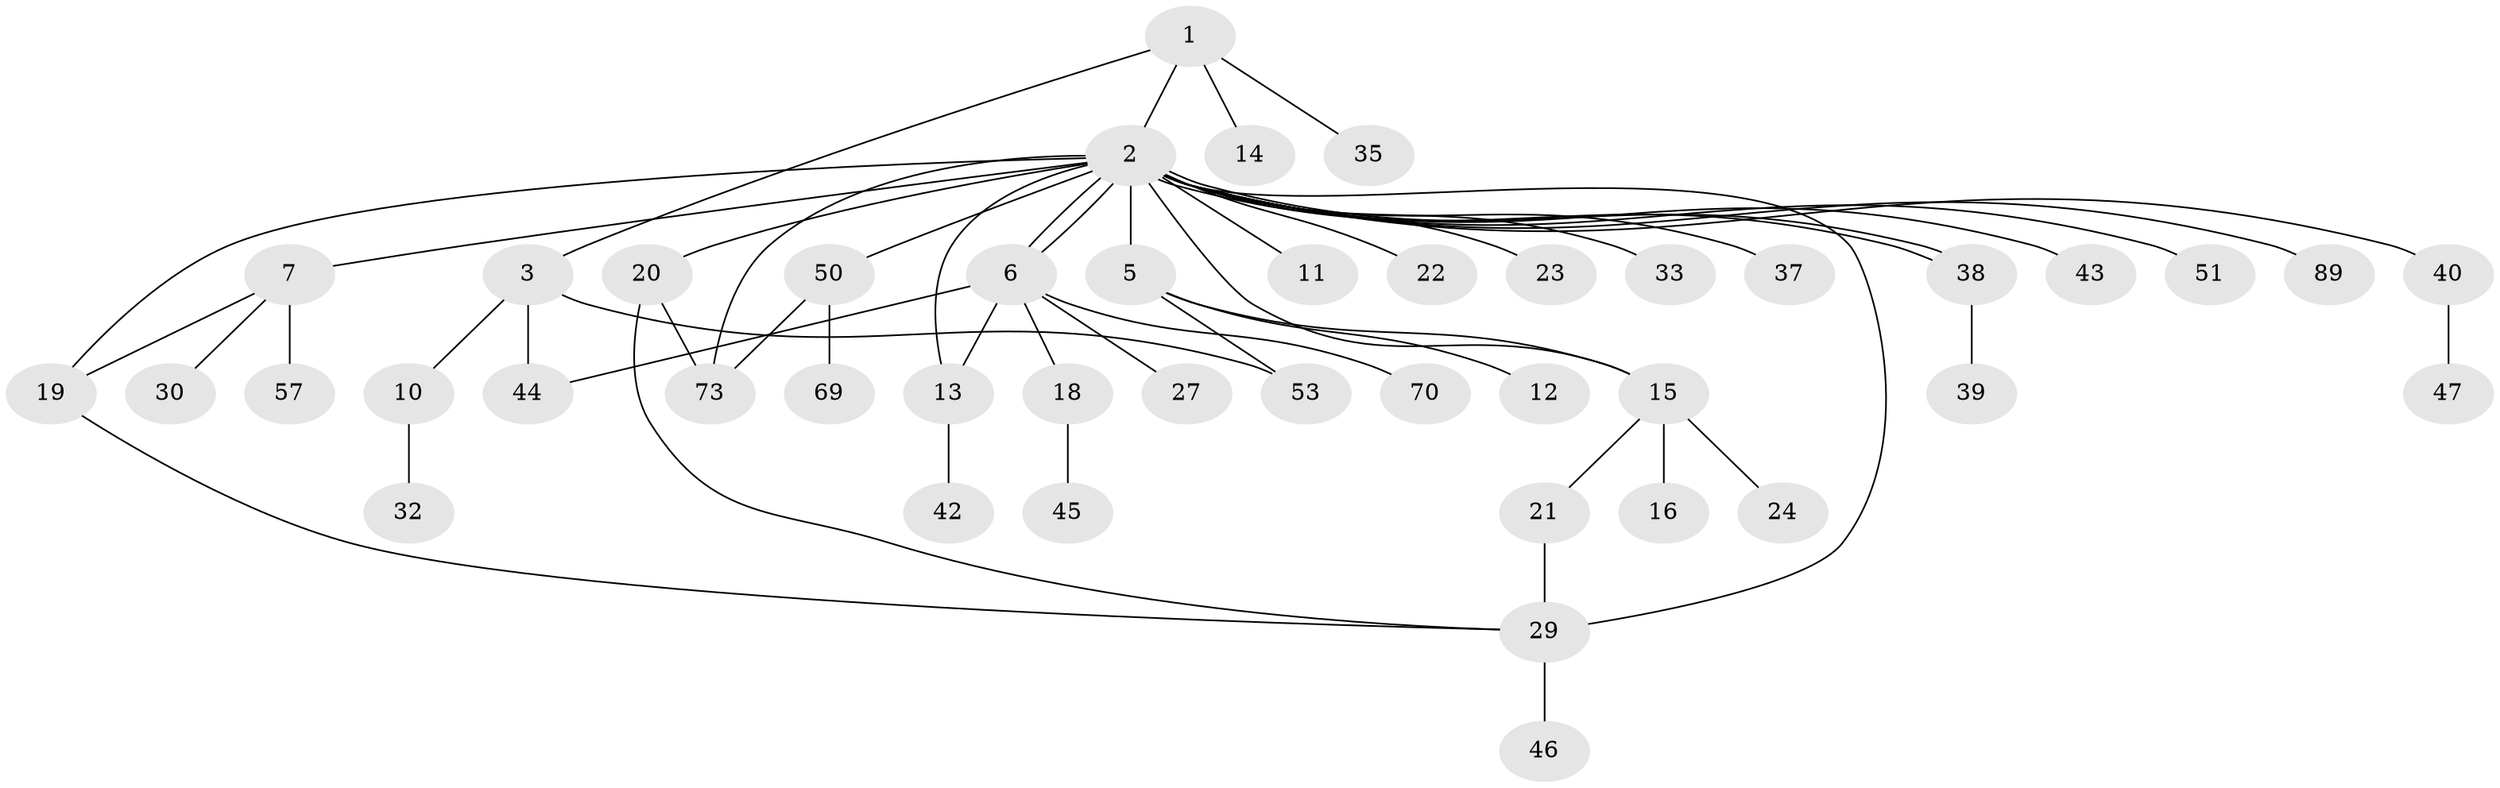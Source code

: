 // original degree distribution, {5: 0.07865168539325842, 32: 0.011235955056179775, 9: 0.011235955056179775, 3: 0.12359550561797752, 8: 0.011235955056179775, 2: 0.21348314606741572, 1: 0.48314606741573035, 6: 0.0449438202247191, 4: 0.02247191011235955}
// Generated by graph-tools (version 1.1) at 2025/18/03/04/25 18:18:19]
// undirected, 44 vertices, 55 edges
graph export_dot {
graph [start="1"]
  node [color=gray90,style=filled];
  1 [super="+82"];
  2 [super="+52+25+8+17+9+26+48+4+63+66+75"];
  3 [super="+49"];
  5;
  6;
  7;
  10;
  11;
  12;
  13 [super="+65"];
  14;
  15;
  16;
  18 [super="+86"];
  19 [super="+60+62"];
  20;
  21;
  22;
  23;
  24;
  27;
  29 [super="+78+31"];
  30 [super="+55"];
  32;
  33;
  35 [super="+71+61"];
  37;
  38;
  39 [super="+41"];
  40;
  42;
  43;
  44;
  45;
  46 [super="+68"];
  47 [super="+64"];
  50;
  51;
  53;
  57;
  69;
  70;
  73 [super="+85+76"];
  89;
  1 -- 2;
  1 -- 3;
  1 -- 14;
  1 -- 35;
  2 -- 5 [weight=2];
  2 -- 6 [weight=3];
  2 -- 6;
  2 -- 7 [weight=2];
  2 -- 11 [weight=2];
  2 -- 13 [weight=2];
  2 -- 19 [weight=2];
  2 -- 20;
  2 -- 22;
  2 -- 23;
  2 -- 33;
  2 -- 38;
  2 -- 38;
  2 -- 43;
  2 -- 73;
  2 -- 29 [weight=2];
  2 -- 89;
  2 -- 50 [weight=2];
  2 -- 51;
  2 -- 37;
  2 -- 40;
  2 -- 15;
  3 -- 10;
  3 -- 44;
  3 -- 53;
  5 -- 12;
  5 -- 15;
  5 -- 53;
  6 -- 13;
  6 -- 18;
  6 -- 27;
  6 -- 44;
  6 -- 70;
  7 -- 19;
  7 -- 30;
  7 -- 57;
  10 -- 32;
  13 -- 42;
  15 -- 16;
  15 -- 21;
  15 -- 24;
  18 -- 45;
  19 -- 29;
  20 -- 73;
  20 -- 29;
  21 -- 29;
  29 -- 46;
  38 -- 39;
  40 -- 47;
  50 -- 69;
  50 -- 73;
}
